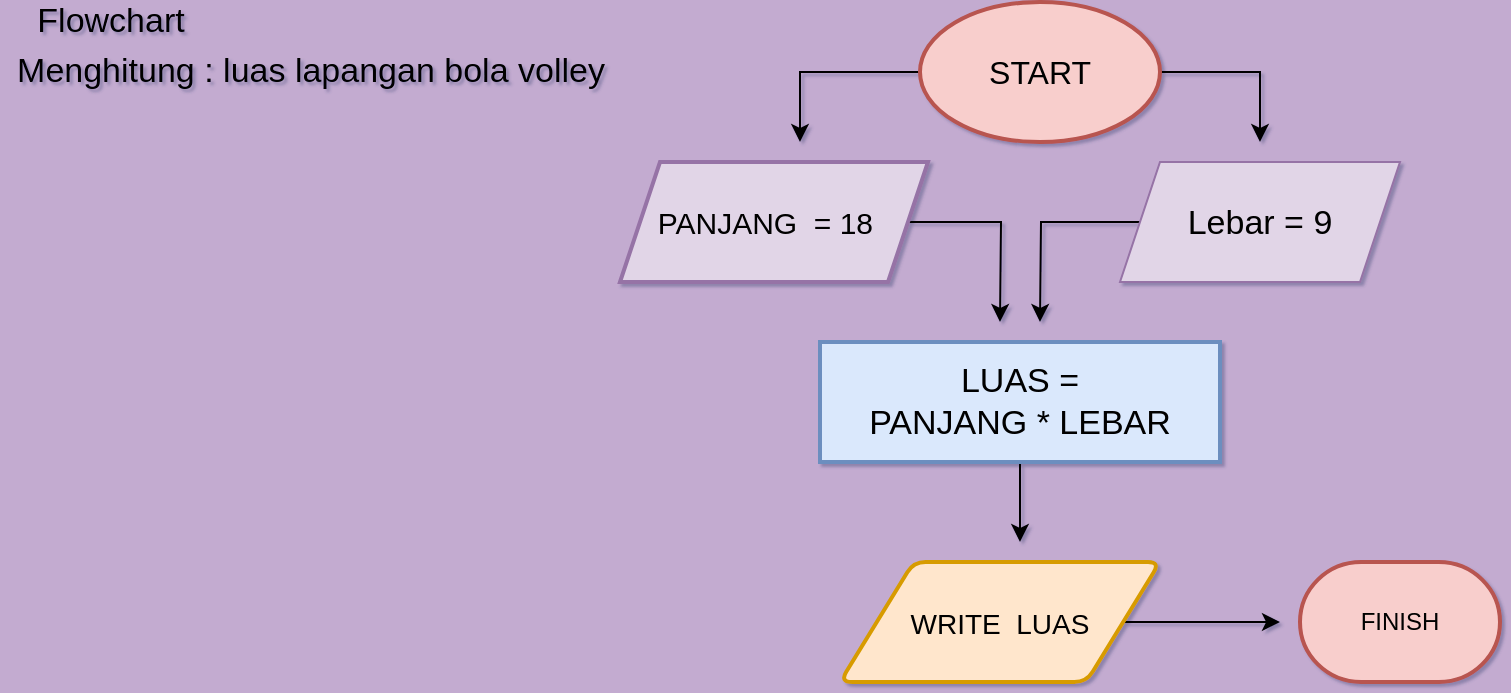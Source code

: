 <mxfile version="15.8.2" type="github">
  <diagram id="C5RBs43oDa-KdzZeNtuy" name="Page-1">
    <mxGraphModel dx="782" dy="468" grid="1" gridSize="10" guides="1" tooltips="1" connect="1" arrows="1" fold="1" page="1" pageScale="1" pageWidth="827" pageHeight="1169" background="#C3ABD0" math="0" shadow="1">
      <root>
        <mxCell id="WIyWlLk6GJQsqaUBKTNV-0" />
        <mxCell id="WIyWlLk6GJQsqaUBKTNV-1" parent="WIyWlLk6GJQsqaUBKTNV-0" />
        <mxCell id="q_5Bpy2KHOpsKXh_DiUR-1" value="FINISH" style="strokeWidth=2;html=1;shape=mxgraph.flowchart.terminator;whiteSpace=wrap;fillColor=#f8cecc;strokeColor=#b85450;" parent="WIyWlLk6GJQsqaUBKTNV-1" vertex="1">
          <mxGeometry x="650" y="290" width="100" height="60" as="geometry" />
        </mxCell>
        <mxCell id="q_5Bpy2KHOpsKXh_DiUR-47" style="edgeStyle=orthogonalEdgeStyle;rounded=0;orthogonalLoop=1;jettySize=auto;html=1;fontSize=18;" parent="WIyWlLk6GJQsqaUBKTNV-1" source="q_5Bpy2KHOpsKXh_DiUR-2" edge="1">
          <mxGeometry relative="1" as="geometry">
            <mxPoint x="400" y="80" as="targetPoint" />
            <Array as="points">
              <mxPoint x="400" y="45" />
            </Array>
          </mxGeometry>
        </mxCell>
        <mxCell id="q_5Bpy2KHOpsKXh_DiUR-54" style="edgeStyle=orthogonalEdgeStyle;rounded=0;orthogonalLoop=1;jettySize=auto;html=1;fontSize=15;" parent="WIyWlLk6GJQsqaUBKTNV-1" source="q_5Bpy2KHOpsKXh_DiUR-2" edge="1">
          <mxGeometry relative="1" as="geometry">
            <mxPoint x="630" y="80" as="targetPoint" />
            <Array as="points">
              <mxPoint x="630" y="45" />
              <mxPoint x="630" y="80" />
            </Array>
          </mxGeometry>
        </mxCell>
        <mxCell id="q_5Bpy2KHOpsKXh_DiUR-2" value="&lt;font style=&quot;font-size: 16px&quot;&gt;START&lt;/font&gt;" style="strokeWidth=2;html=1;shape=mxgraph.flowchart.start_1;whiteSpace=wrap;fillColor=#f8cecc;strokeColor=#b85450;" parent="WIyWlLk6GJQsqaUBKTNV-1" vertex="1">
          <mxGeometry x="460" y="10" width="120" height="70" as="geometry" />
        </mxCell>
        <mxCell id="q_5Bpy2KHOpsKXh_DiUR-63" style="edgeStyle=orthogonalEdgeStyle;rounded=0;orthogonalLoop=1;jettySize=auto;html=1;exitX=0.5;exitY=1;exitDx=0;exitDy=0;fontSize=14;" parent="WIyWlLk6GJQsqaUBKTNV-1" source="q_5Bpy2KHOpsKXh_DiUR-12" edge="1">
          <mxGeometry relative="1" as="geometry">
            <mxPoint x="510" y="280" as="targetPoint" />
          </mxGeometry>
        </mxCell>
        <mxCell id="q_5Bpy2KHOpsKXh_DiUR-12" value="&lt;font style=&quot;font-size: 17px&quot;&gt;LUAS = &lt;br&gt;PANJANG &lt;font style=&quot;font-size: 17px&quot;&gt;*&lt;/font&gt; LEBAR&lt;/font&gt;" style="whiteSpace=wrap;html=1;strokeWidth=2;fillColor=#dae8fc;strokeColor=#6c8ebf;" parent="WIyWlLk6GJQsqaUBKTNV-1" vertex="1">
          <mxGeometry x="410" y="180" width="200" height="60" as="geometry" />
        </mxCell>
        <mxCell id="q_5Bpy2KHOpsKXh_DiUR-64" style="edgeStyle=orthogonalEdgeStyle;rounded=0;orthogonalLoop=1;jettySize=auto;html=1;fontSize=14;" parent="WIyWlLk6GJQsqaUBKTNV-1" source="q_5Bpy2KHOpsKXh_DiUR-17" edge="1">
          <mxGeometry relative="1" as="geometry">
            <mxPoint x="640" y="320" as="targetPoint" />
          </mxGeometry>
        </mxCell>
        <mxCell id="q_5Bpy2KHOpsKXh_DiUR-17" value="&lt;font style=&quot;font-size: 14px&quot;&gt;&amp;nbsp;WRITE&amp;nbsp; LUAS&amp;nbsp;&lt;/font&gt;" style="shape=parallelogram;html=1;strokeWidth=2;perimeter=parallelogramPerimeter;whiteSpace=wrap;rounded=1;arcSize=12;size=0.23;fontSize=16;fillColor=#ffe6cc;strokeColor=#d79b00;" parent="WIyWlLk6GJQsqaUBKTNV-1" vertex="1">
          <mxGeometry x="420" y="290" width="160" height="60" as="geometry" />
        </mxCell>
        <mxCell id="q_5Bpy2KHOpsKXh_DiUR-55" style="edgeStyle=orthogonalEdgeStyle;rounded=0;orthogonalLoop=1;jettySize=auto;html=1;fontSize=15;" parent="WIyWlLk6GJQsqaUBKTNV-1" source="q_5Bpy2KHOpsKXh_DiUR-45" edge="1">
          <mxGeometry relative="1" as="geometry">
            <mxPoint x="500" y="170" as="targetPoint" />
          </mxGeometry>
        </mxCell>
        <mxCell id="q_5Bpy2KHOpsKXh_DiUR-45" value="&lt;font style=&quot;font-size: 16px&quot;&gt;&lt;font style=&quot;font-size: 15px&quot;&gt;PANJANG&amp;nbsp; = 18&amp;nbsp;&lt;/font&gt;&lt;font style=&quot;font-size: 16px&quot;&gt;&amp;nbsp;&lt;/font&gt;&lt;/font&gt;" style="shape=parallelogram;perimeter=parallelogramPerimeter;whiteSpace=wrap;html=1;fixedSize=1;strokeColor=#9673a6;strokeWidth=2;fillColor=#e1d5e7;" parent="WIyWlLk6GJQsqaUBKTNV-1" vertex="1">
          <mxGeometry x="310" y="90" width="154" height="60" as="geometry" />
        </mxCell>
        <mxCell id="q_5Bpy2KHOpsKXh_DiUR-56" style="edgeStyle=orthogonalEdgeStyle;rounded=0;orthogonalLoop=1;jettySize=auto;html=1;fontSize=15;" parent="WIyWlLk6GJQsqaUBKTNV-1" source="q_5Bpy2KHOpsKXh_DiUR-49" edge="1">
          <mxGeometry relative="1" as="geometry">
            <mxPoint x="520" y="170" as="targetPoint" />
          </mxGeometry>
        </mxCell>
        <mxCell id="q_5Bpy2KHOpsKXh_DiUR-49" value="&lt;font style=&quot;font-size: 17px&quot;&gt;Lebar = 9&lt;/font&gt;" style="shape=parallelogram;perimeter=parallelogramPerimeter;whiteSpace=wrap;html=1;fixedSize=1;fontSize=18;fillColor=#e1d5e7;strokeColor=#9673a6;" parent="WIyWlLk6GJQsqaUBKTNV-1" vertex="1">
          <mxGeometry x="560" y="90" width="140" height="60" as="geometry" />
        </mxCell>
        <mxCell id="Vd6mL5MIM4KJ7EcqMG5q-1" value="&lt;font style=&quot;font-size: 17px&quot;&gt;Flowchart&lt;/font&gt;" style="text;html=1;align=center;verticalAlign=middle;resizable=0;points=[];autosize=1;strokeColor=none;fillColor=none;fontSize=13;" parent="WIyWlLk6GJQsqaUBKTNV-1" vertex="1">
          <mxGeometry x="10" y="10" width="90" height="20" as="geometry" />
        </mxCell>
        <mxCell id="Vd6mL5MIM4KJ7EcqMG5q-2" value="Menghitung : luas lapangan bola volley" style="text;html=1;align=center;verticalAlign=middle;resizable=0;points=[];autosize=1;strokeColor=none;fillColor=none;fontSize=17;" parent="WIyWlLk6GJQsqaUBKTNV-1" vertex="1">
          <mxGeometry y="30" width="310" height="30" as="geometry" />
        </mxCell>
      </root>
    </mxGraphModel>
  </diagram>
</mxfile>
